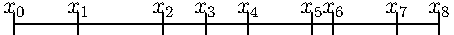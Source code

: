 // 2D
import graph;
import geometry;
size(8cm);

real x(real t) { return t; }
real y(real t) { return t^2; }
void showpoint(real f(real x), real a) {
  draw((a,0) -- (a,f(a)) -- (0,f(a)),dashed);
}
void showpoint(real x(real t), real y(real t), real t) {
  draw((x(t),0)--(x(t),y(t))--(0,y(t)),dashed);
  dot((x(t),y(t)));
}
typedef real func (real);
func operator - (func f) {
  return new real(real x) { return - f(x); };
}


draw((-1,0)--(1,0));
real[] table = { -1, -0.7, -0.3, -0.1, 0.1, 0.4, 0.5, 0.8, 1};
for (int i = 0; i < table.length; ++i) {
  draw(format("$x_%d$",i),(table[i],-0.05)--(table[i],0.05),N);
}


// xaxis("$x$",RightTicks(NoZero));
// yaxis("$y$",LeftTicks(NoZero));
// // 
